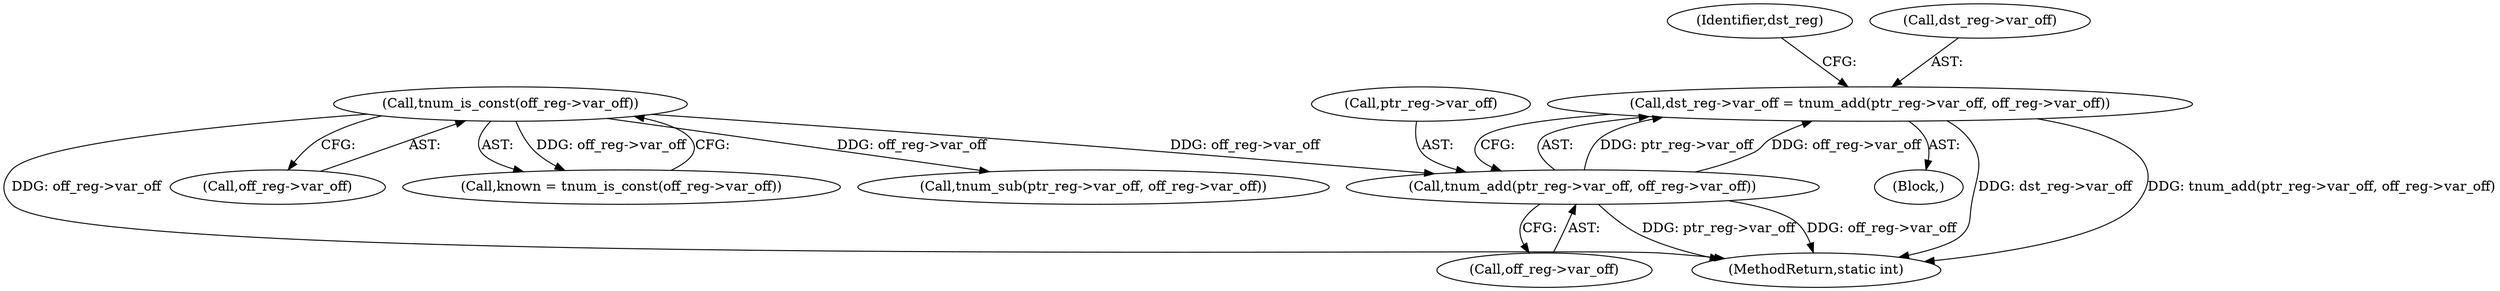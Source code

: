 digraph "0_linux_979d63d50c0c0f7bc537bf821e056cc9fe5abd38@pointer" {
"1000528" [label="(Call,dst_reg->var_off = tnum_add(ptr_reg->var_off, off_reg->var_off))"];
"1000532" [label="(Call,tnum_add(ptr_reg->var_off, off_reg->var_off))"];
"1000151" [label="(Call,tnum_is_const(off_reg->var_off))"];
"1000528" [label="(Call,dst_reg->var_off = tnum_add(ptr_reg->var_off, off_reg->var_off))"];
"1000533" [label="(Call,ptr_reg->var_off)"];
"1000368" [label="(Block,)"];
"1000907" [label="(MethodReturn,static int)"];
"1000152" [label="(Call,off_reg->var_off)"];
"1000541" [label="(Identifier,dst_reg)"];
"1000529" [label="(Call,dst_reg->var_off)"];
"1000532" [label="(Call,tnum_add(ptr_reg->var_off, off_reg->var_off))"];
"1000151" [label="(Call,tnum_is_const(off_reg->var_off))"];
"1000536" [label="(Call,off_reg->var_off)"];
"1000149" [label="(Call,known = tnum_is_const(off_reg->var_off))"];
"1000759" [label="(Call,tnum_sub(ptr_reg->var_off, off_reg->var_off))"];
"1000528" -> "1000368"  [label="AST: "];
"1000528" -> "1000532"  [label="CFG: "];
"1000529" -> "1000528"  [label="AST: "];
"1000532" -> "1000528"  [label="AST: "];
"1000541" -> "1000528"  [label="CFG: "];
"1000528" -> "1000907"  [label="DDG: dst_reg->var_off"];
"1000528" -> "1000907"  [label="DDG: tnum_add(ptr_reg->var_off, off_reg->var_off)"];
"1000532" -> "1000528"  [label="DDG: ptr_reg->var_off"];
"1000532" -> "1000528"  [label="DDG: off_reg->var_off"];
"1000532" -> "1000536"  [label="CFG: "];
"1000533" -> "1000532"  [label="AST: "];
"1000536" -> "1000532"  [label="AST: "];
"1000532" -> "1000907"  [label="DDG: ptr_reg->var_off"];
"1000532" -> "1000907"  [label="DDG: off_reg->var_off"];
"1000151" -> "1000532"  [label="DDG: off_reg->var_off"];
"1000151" -> "1000149"  [label="AST: "];
"1000151" -> "1000152"  [label="CFG: "];
"1000152" -> "1000151"  [label="AST: "];
"1000149" -> "1000151"  [label="CFG: "];
"1000151" -> "1000907"  [label="DDG: off_reg->var_off"];
"1000151" -> "1000149"  [label="DDG: off_reg->var_off"];
"1000151" -> "1000759"  [label="DDG: off_reg->var_off"];
}
